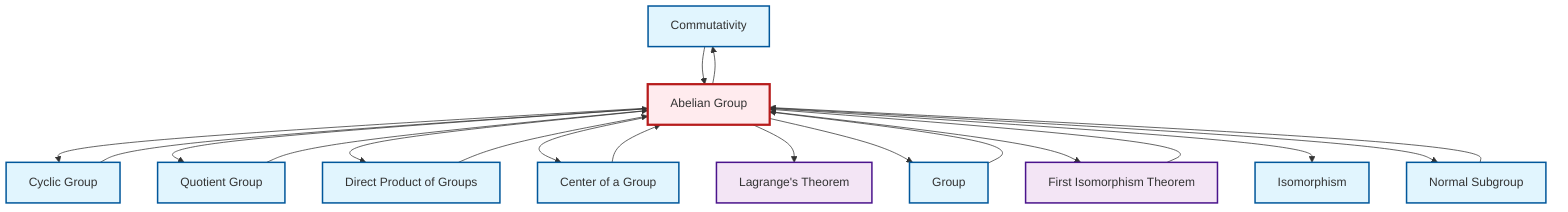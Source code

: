 graph TD
    classDef definition fill:#e1f5fe,stroke:#01579b,stroke-width:2px
    classDef theorem fill:#f3e5f5,stroke:#4a148c,stroke-width:2px
    classDef axiom fill:#fff3e0,stroke:#e65100,stroke-width:2px
    classDef example fill:#e8f5e9,stroke:#1b5e20,stroke-width:2px
    classDef current fill:#ffebee,stroke:#b71c1c,stroke-width:3px
    def-commutativity["Commutativity"]:::definition
    thm-lagrange["Lagrange's Theorem"]:::theorem
    def-abelian-group["Abelian Group"]:::definition
    thm-first-isomorphism["First Isomorphism Theorem"]:::theorem
    def-normal-subgroup["Normal Subgroup"]:::definition
    def-center-of-group["Center of a Group"]:::definition
    def-isomorphism["Isomorphism"]:::definition
    def-cyclic-group["Cyclic Group"]:::definition
    def-direct-product["Direct Product of Groups"]:::definition
    def-group["Group"]:::definition
    def-quotient-group["Quotient Group"]:::definition
    def-abelian-group --> def-cyclic-group
    def-abelian-group --> def-quotient-group
    def-abelian-group --> def-direct-product
    def-abelian-group --> def-center-of-group
    def-abelian-group --> thm-lagrange
    def-cyclic-group --> def-abelian-group
    def-normal-subgroup --> def-abelian-group
    def-quotient-group --> def-abelian-group
    def-abelian-group --> def-group
    def-center-of-group --> def-abelian-group
    thm-first-isomorphism --> def-abelian-group
    def-abelian-group --> thm-first-isomorphism
    def-abelian-group --> def-isomorphism
    def-abelian-group --> def-normal-subgroup
    def-commutativity --> def-abelian-group
    def-direct-product --> def-abelian-group
    def-group --> def-abelian-group
    def-abelian-group --> def-commutativity
    class def-abelian-group current